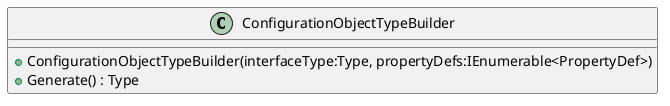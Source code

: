 @startuml
class ConfigurationObjectTypeBuilder {
    + ConfigurationObjectTypeBuilder(interfaceType:Type, propertyDefs:IEnumerable<PropertyDef>)
    + Generate() : Type
}
@enduml
